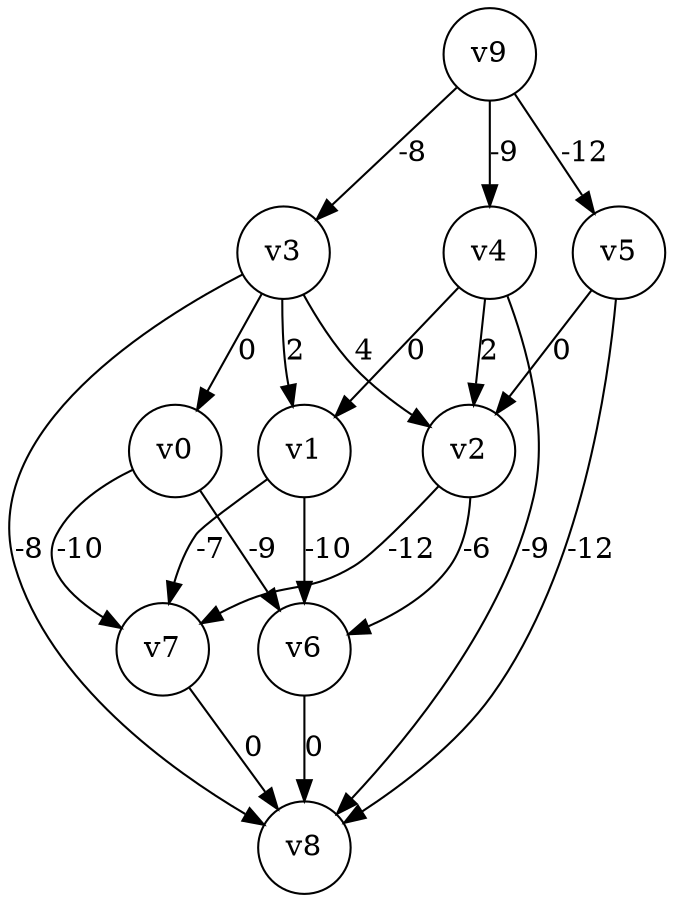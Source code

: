 digraph
{
	node [shape=circle, label="v0"] 0;
	node [shape=circle, label="v1"] 1;
	node [shape=circle, label="v2"] 2;
	node [shape=circle, label="v3"] 3;
	node [shape=circle, label="v4"] 4;
	node [shape=circle, label="v5"] 5;
	node [shape=circle, label="v6"] 6;
	node [shape=circle, label="v7"] 7;
	node [shape=circle, label="v8"] 8;
	node [shape=circle, label="v9"] 9;
	0 -> 6 [label="-9"]
	0 -> 7 [label="-10"]
	1 -> 6 [label="-10"]
	1 -> 7 [label="-7"]
	2 -> 6 [label="-6"]
	2 -> 7 [label="-12"]
	3 -> 0 [label="0"]
	3 -> 1 [label="2"]
	3 -> 2 [label="4"]
	3 -> 8 [label="-8"]
	4 -> 1 [label="0"]
	4 -> 2 [label="2"]
	4 -> 8 [label="-9"]
	5 -> 2 [label="0"]
	5 -> 8 [label="-12"]
	6 -> 8 [label="0"]
	7 -> 8 [label="0"]
	9 -> 3 [label="-8"]
	9 -> 4 [label="-9"]
	9 -> 5 [label="-12"]
}

